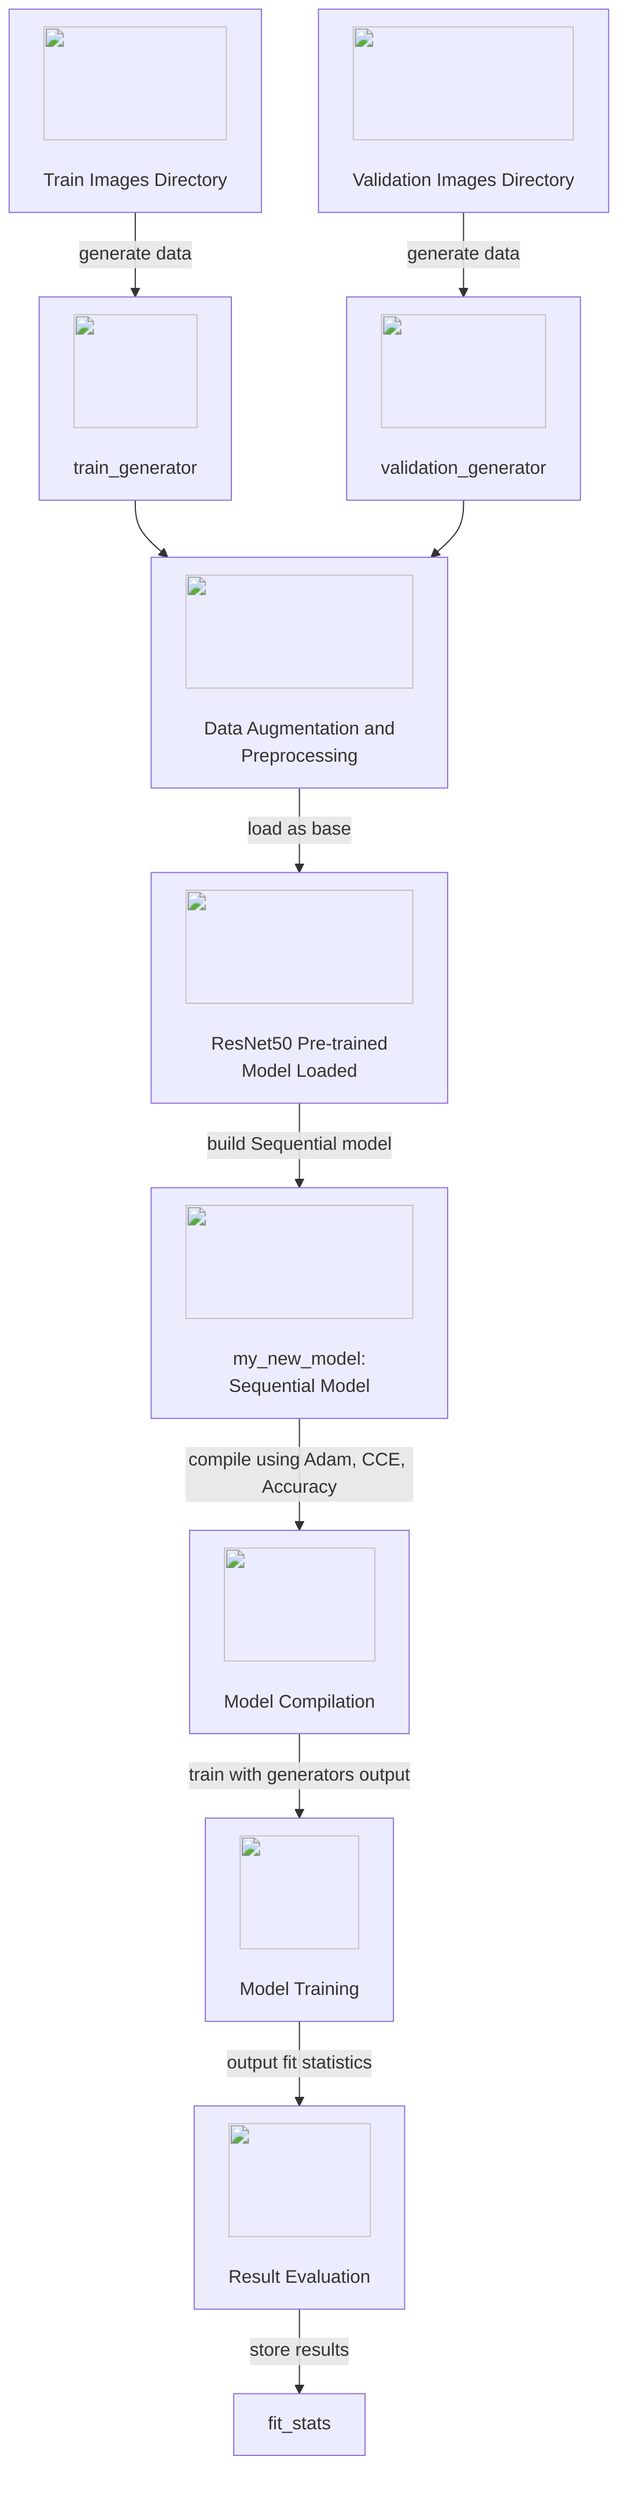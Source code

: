 flowchart TD
    %% Data Sources
    DS1["<img src='icons/file.svg' width=100 height=100/> <br/> Train Images Directory"]
    DS2["<img src='icons/file.svg' width=100 height=100/> <br/> Validation Images Directory"]

    %% Model and Data Generators
    MG1["<img src='icons/column_split.svg' width=100 height=100/> <br/> train_generator"]
    MG2["<img src='icons/column_split.svg' width=100 height=100/> <br/> validation_generator"]
    M1["<img src='icons/brain.svg' width=100 height=100/> <br/> my_new_model: Sequential Model"]

    %% Processes
    P1["<img src='icons/brain.svg' width=100 height=100/> <br/> ResNet50 Pre-trained Model Loaded"]
    P2["<img src='icons/table.svg' width=100 height=100/> <br/> Data Augmentation and Preprocessing"]
    P3["<img src='icons/brain.svg' width=100 height=100/> <br/> Model Compilation"]
    P4["<img src='icons/brain.svg' width=100 height=100/> <br/> Model Training"]
    P5["<img src='icons/brain.svg' width=100 height=100/> <br/> Result Evaluation"]

    %% Data Flow and Transitions
    %% Data is fed from directories into generators
    DS1 --> |"generate data"| MG1
    DS2 --> |"generate data"| MG2
    MG1 & MG2 --> P2

    %% Model Creation and Training Flow
    P2 --> |"load as base"| P1
    P1 --> |"build Sequential model"| M1
    M1 --> |"compile using Adam, CCE, Accuracy"| P3
    P3 --> |"train with generators output"| P4

    %% Completion and Evaluation
    P4 --> |"output fit statistics"| P5

    %% Result Storage
    P5 --> |"store results"| fit_stats